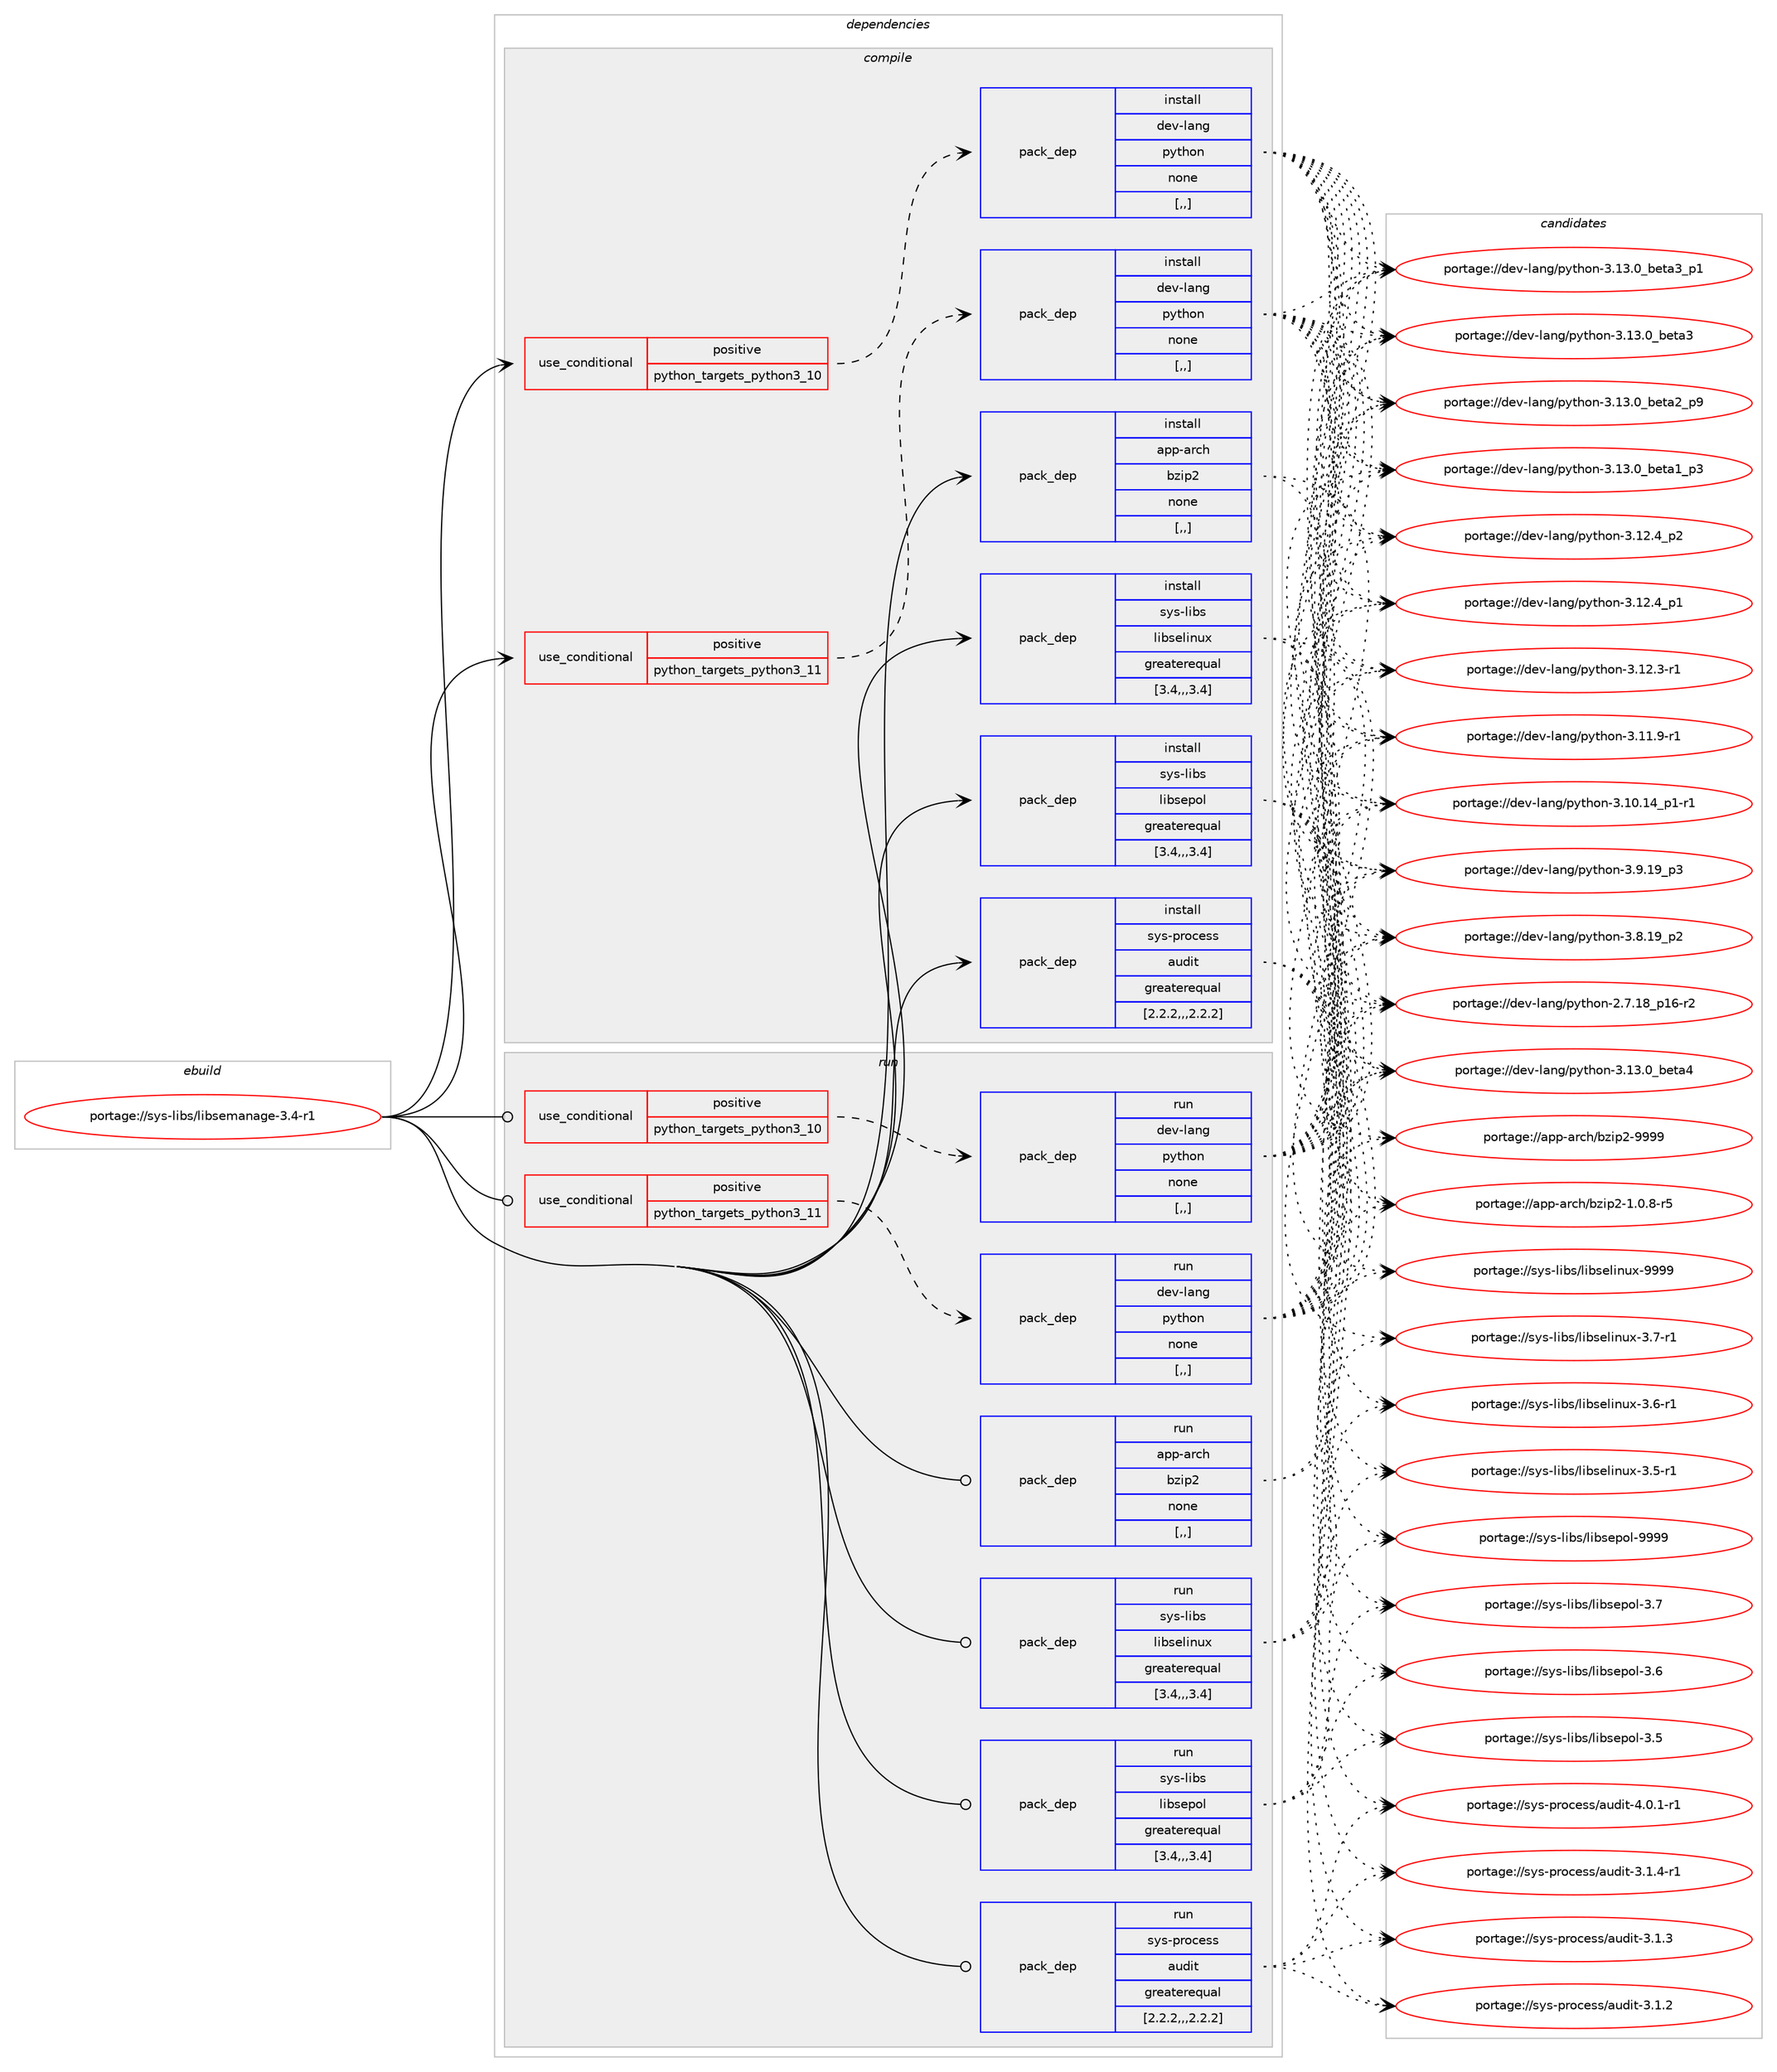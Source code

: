 digraph prolog {

# *************
# Graph options
# *************

newrank=true;
concentrate=true;
compound=true;
graph [rankdir=LR,fontname=Helvetica,fontsize=10,ranksep=1.5];#, ranksep=2.5, nodesep=0.2];
edge  [arrowhead=vee];
node  [fontname=Helvetica,fontsize=10];

# **********
# The ebuild
# **********

subgraph cluster_leftcol {
color=gray;
label=<<i>ebuild</i>>;
id [label="portage://sys-libs/libsemanage-3.4-r1", color=red, width=4, href="../sys-libs/libsemanage-3.4-r1.svg"];
}

# ****************
# The dependencies
# ****************

subgraph cluster_midcol {
color=gray;
label=<<i>dependencies</i>>;
subgraph cluster_compile {
fillcolor="#eeeeee";
style=filled;
label=<<i>compile</i>>;
subgraph cond117814 {
dependency441610 [label=<<TABLE BORDER="0" CELLBORDER="1" CELLSPACING="0" CELLPADDING="4"><TR><TD ROWSPAN="3" CELLPADDING="10">use_conditional</TD></TR><TR><TD>positive</TD></TR><TR><TD>python_targets_python3_10</TD></TR></TABLE>>, shape=none, color=red];
subgraph pack320798 {
dependency441611 [label=<<TABLE BORDER="0" CELLBORDER="1" CELLSPACING="0" CELLPADDING="4" WIDTH="220"><TR><TD ROWSPAN="6" CELLPADDING="30">pack_dep</TD></TR><TR><TD WIDTH="110">install</TD></TR><TR><TD>dev-lang</TD></TR><TR><TD>python</TD></TR><TR><TD>none</TD></TR><TR><TD>[,,]</TD></TR></TABLE>>, shape=none, color=blue];
}
dependency441610:e -> dependency441611:w [weight=20,style="dashed",arrowhead="vee"];
}
id:e -> dependency441610:w [weight=20,style="solid",arrowhead="vee"];
subgraph cond117815 {
dependency441612 [label=<<TABLE BORDER="0" CELLBORDER="1" CELLSPACING="0" CELLPADDING="4"><TR><TD ROWSPAN="3" CELLPADDING="10">use_conditional</TD></TR><TR><TD>positive</TD></TR><TR><TD>python_targets_python3_11</TD></TR></TABLE>>, shape=none, color=red];
subgraph pack320799 {
dependency441613 [label=<<TABLE BORDER="0" CELLBORDER="1" CELLSPACING="0" CELLPADDING="4" WIDTH="220"><TR><TD ROWSPAN="6" CELLPADDING="30">pack_dep</TD></TR><TR><TD WIDTH="110">install</TD></TR><TR><TD>dev-lang</TD></TR><TR><TD>python</TD></TR><TR><TD>none</TD></TR><TR><TD>[,,]</TD></TR></TABLE>>, shape=none, color=blue];
}
dependency441612:e -> dependency441613:w [weight=20,style="dashed",arrowhead="vee"];
}
id:e -> dependency441612:w [weight=20,style="solid",arrowhead="vee"];
subgraph pack320800 {
dependency441614 [label=<<TABLE BORDER="0" CELLBORDER="1" CELLSPACING="0" CELLPADDING="4" WIDTH="220"><TR><TD ROWSPAN="6" CELLPADDING="30">pack_dep</TD></TR><TR><TD WIDTH="110">install</TD></TR><TR><TD>app-arch</TD></TR><TR><TD>bzip2</TD></TR><TR><TD>none</TD></TR><TR><TD>[,,]</TD></TR></TABLE>>, shape=none, color=blue];
}
id:e -> dependency441614:w [weight=20,style="solid",arrowhead="vee"];
subgraph pack320801 {
dependency441615 [label=<<TABLE BORDER="0" CELLBORDER="1" CELLSPACING="0" CELLPADDING="4" WIDTH="220"><TR><TD ROWSPAN="6" CELLPADDING="30">pack_dep</TD></TR><TR><TD WIDTH="110">install</TD></TR><TR><TD>sys-libs</TD></TR><TR><TD>libselinux</TD></TR><TR><TD>greaterequal</TD></TR><TR><TD>[3.4,,,3.4]</TD></TR></TABLE>>, shape=none, color=blue];
}
id:e -> dependency441615:w [weight=20,style="solid",arrowhead="vee"];
subgraph pack320802 {
dependency441616 [label=<<TABLE BORDER="0" CELLBORDER="1" CELLSPACING="0" CELLPADDING="4" WIDTH="220"><TR><TD ROWSPAN="6" CELLPADDING="30">pack_dep</TD></TR><TR><TD WIDTH="110">install</TD></TR><TR><TD>sys-libs</TD></TR><TR><TD>libsepol</TD></TR><TR><TD>greaterequal</TD></TR><TR><TD>[3.4,,,3.4]</TD></TR></TABLE>>, shape=none, color=blue];
}
id:e -> dependency441616:w [weight=20,style="solid",arrowhead="vee"];
subgraph pack320803 {
dependency441617 [label=<<TABLE BORDER="0" CELLBORDER="1" CELLSPACING="0" CELLPADDING="4" WIDTH="220"><TR><TD ROWSPAN="6" CELLPADDING="30">pack_dep</TD></TR><TR><TD WIDTH="110">install</TD></TR><TR><TD>sys-process</TD></TR><TR><TD>audit</TD></TR><TR><TD>greaterequal</TD></TR><TR><TD>[2.2.2,,,2.2.2]</TD></TR></TABLE>>, shape=none, color=blue];
}
id:e -> dependency441617:w [weight=20,style="solid",arrowhead="vee"];
}
subgraph cluster_compileandrun {
fillcolor="#eeeeee";
style=filled;
label=<<i>compile and run</i>>;
}
subgraph cluster_run {
fillcolor="#eeeeee";
style=filled;
label=<<i>run</i>>;
subgraph cond117816 {
dependency441618 [label=<<TABLE BORDER="0" CELLBORDER="1" CELLSPACING="0" CELLPADDING="4"><TR><TD ROWSPAN="3" CELLPADDING="10">use_conditional</TD></TR><TR><TD>positive</TD></TR><TR><TD>python_targets_python3_10</TD></TR></TABLE>>, shape=none, color=red];
subgraph pack320804 {
dependency441619 [label=<<TABLE BORDER="0" CELLBORDER="1" CELLSPACING="0" CELLPADDING="4" WIDTH="220"><TR><TD ROWSPAN="6" CELLPADDING="30">pack_dep</TD></TR><TR><TD WIDTH="110">run</TD></TR><TR><TD>dev-lang</TD></TR><TR><TD>python</TD></TR><TR><TD>none</TD></TR><TR><TD>[,,]</TD></TR></TABLE>>, shape=none, color=blue];
}
dependency441618:e -> dependency441619:w [weight=20,style="dashed",arrowhead="vee"];
}
id:e -> dependency441618:w [weight=20,style="solid",arrowhead="odot"];
subgraph cond117817 {
dependency441620 [label=<<TABLE BORDER="0" CELLBORDER="1" CELLSPACING="0" CELLPADDING="4"><TR><TD ROWSPAN="3" CELLPADDING="10">use_conditional</TD></TR><TR><TD>positive</TD></TR><TR><TD>python_targets_python3_11</TD></TR></TABLE>>, shape=none, color=red];
subgraph pack320805 {
dependency441621 [label=<<TABLE BORDER="0" CELLBORDER="1" CELLSPACING="0" CELLPADDING="4" WIDTH="220"><TR><TD ROWSPAN="6" CELLPADDING="30">pack_dep</TD></TR><TR><TD WIDTH="110">run</TD></TR><TR><TD>dev-lang</TD></TR><TR><TD>python</TD></TR><TR><TD>none</TD></TR><TR><TD>[,,]</TD></TR></TABLE>>, shape=none, color=blue];
}
dependency441620:e -> dependency441621:w [weight=20,style="dashed",arrowhead="vee"];
}
id:e -> dependency441620:w [weight=20,style="solid",arrowhead="odot"];
subgraph pack320806 {
dependency441622 [label=<<TABLE BORDER="0" CELLBORDER="1" CELLSPACING="0" CELLPADDING="4" WIDTH="220"><TR><TD ROWSPAN="6" CELLPADDING="30">pack_dep</TD></TR><TR><TD WIDTH="110">run</TD></TR><TR><TD>app-arch</TD></TR><TR><TD>bzip2</TD></TR><TR><TD>none</TD></TR><TR><TD>[,,]</TD></TR></TABLE>>, shape=none, color=blue];
}
id:e -> dependency441622:w [weight=20,style="solid",arrowhead="odot"];
subgraph pack320807 {
dependency441623 [label=<<TABLE BORDER="0" CELLBORDER="1" CELLSPACING="0" CELLPADDING="4" WIDTH="220"><TR><TD ROWSPAN="6" CELLPADDING="30">pack_dep</TD></TR><TR><TD WIDTH="110">run</TD></TR><TR><TD>sys-libs</TD></TR><TR><TD>libselinux</TD></TR><TR><TD>greaterequal</TD></TR><TR><TD>[3.4,,,3.4]</TD></TR></TABLE>>, shape=none, color=blue];
}
id:e -> dependency441623:w [weight=20,style="solid",arrowhead="odot"];
subgraph pack320808 {
dependency441624 [label=<<TABLE BORDER="0" CELLBORDER="1" CELLSPACING="0" CELLPADDING="4" WIDTH="220"><TR><TD ROWSPAN="6" CELLPADDING="30">pack_dep</TD></TR><TR><TD WIDTH="110">run</TD></TR><TR><TD>sys-libs</TD></TR><TR><TD>libsepol</TD></TR><TR><TD>greaterequal</TD></TR><TR><TD>[3.4,,,3.4]</TD></TR></TABLE>>, shape=none, color=blue];
}
id:e -> dependency441624:w [weight=20,style="solid",arrowhead="odot"];
subgraph pack320809 {
dependency441625 [label=<<TABLE BORDER="0" CELLBORDER="1" CELLSPACING="0" CELLPADDING="4" WIDTH="220"><TR><TD ROWSPAN="6" CELLPADDING="30">pack_dep</TD></TR><TR><TD WIDTH="110">run</TD></TR><TR><TD>sys-process</TD></TR><TR><TD>audit</TD></TR><TR><TD>greaterequal</TD></TR><TR><TD>[2.2.2,,,2.2.2]</TD></TR></TABLE>>, shape=none, color=blue];
}
id:e -> dependency441625:w [weight=20,style="solid",arrowhead="odot"];
}
}

# **************
# The candidates
# **************

subgraph cluster_choices {
rank=same;
color=gray;
label=<<i>candidates</i>>;

subgraph choice320798 {
color=black;
nodesep=1;
choice1001011184510897110103471121211161041111104551464951464895981011169752 [label="portage://dev-lang/python-3.13.0_beta4", color=red, width=4,href="../dev-lang/python-3.13.0_beta4.svg"];
choice10010111845108971101034711212111610411111045514649514648959810111697519511249 [label="portage://dev-lang/python-3.13.0_beta3_p1", color=red, width=4,href="../dev-lang/python-3.13.0_beta3_p1.svg"];
choice1001011184510897110103471121211161041111104551464951464895981011169751 [label="portage://dev-lang/python-3.13.0_beta3", color=red, width=4,href="../dev-lang/python-3.13.0_beta3.svg"];
choice10010111845108971101034711212111610411111045514649514648959810111697509511257 [label="portage://dev-lang/python-3.13.0_beta2_p9", color=red, width=4,href="../dev-lang/python-3.13.0_beta2_p9.svg"];
choice10010111845108971101034711212111610411111045514649514648959810111697499511251 [label="portage://dev-lang/python-3.13.0_beta1_p3", color=red, width=4,href="../dev-lang/python-3.13.0_beta1_p3.svg"];
choice100101118451089711010347112121116104111110455146495046529511250 [label="portage://dev-lang/python-3.12.4_p2", color=red, width=4,href="../dev-lang/python-3.12.4_p2.svg"];
choice100101118451089711010347112121116104111110455146495046529511249 [label="portage://dev-lang/python-3.12.4_p1", color=red, width=4,href="../dev-lang/python-3.12.4_p1.svg"];
choice100101118451089711010347112121116104111110455146495046514511449 [label="portage://dev-lang/python-3.12.3-r1", color=red, width=4,href="../dev-lang/python-3.12.3-r1.svg"];
choice100101118451089711010347112121116104111110455146494946574511449 [label="portage://dev-lang/python-3.11.9-r1", color=red, width=4,href="../dev-lang/python-3.11.9-r1.svg"];
choice100101118451089711010347112121116104111110455146494846495295112494511449 [label="portage://dev-lang/python-3.10.14_p1-r1", color=red, width=4,href="../dev-lang/python-3.10.14_p1-r1.svg"];
choice100101118451089711010347112121116104111110455146574649579511251 [label="portage://dev-lang/python-3.9.19_p3", color=red, width=4,href="../dev-lang/python-3.9.19_p3.svg"];
choice100101118451089711010347112121116104111110455146564649579511250 [label="portage://dev-lang/python-3.8.19_p2", color=red, width=4,href="../dev-lang/python-3.8.19_p2.svg"];
choice100101118451089711010347112121116104111110455046554649569511249544511450 [label="portage://dev-lang/python-2.7.18_p16-r2", color=red, width=4,href="../dev-lang/python-2.7.18_p16-r2.svg"];
dependency441611:e -> choice1001011184510897110103471121211161041111104551464951464895981011169752:w [style=dotted,weight="100"];
dependency441611:e -> choice10010111845108971101034711212111610411111045514649514648959810111697519511249:w [style=dotted,weight="100"];
dependency441611:e -> choice1001011184510897110103471121211161041111104551464951464895981011169751:w [style=dotted,weight="100"];
dependency441611:e -> choice10010111845108971101034711212111610411111045514649514648959810111697509511257:w [style=dotted,weight="100"];
dependency441611:e -> choice10010111845108971101034711212111610411111045514649514648959810111697499511251:w [style=dotted,weight="100"];
dependency441611:e -> choice100101118451089711010347112121116104111110455146495046529511250:w [style=dotted,weight="100"];
dependency441611:e -> choice100101118451089711010347112121116104111110455146495046529511249:w [style=dotted,weight="100"];
dependency441611:e -> choice100101118451089711010347112121116104111110455146495046514511449:w [style=dotted,weight="100"];
dependency441611:e -> choice100101118451089711010347112121116104111110455146494946574511449:w [style=dotted,weight="100"];
dependency441611:e -> choice100101118451089711010347112121116104111110455146494846495295112494511449:w [style=dotted,weight="100"];
dependency441611:e -> choice100101118451089711010347112121116104111110455146574649579511251:w [style=dotted,weight="100"];
dependency441611:e -> choice100101118451089711010347112121116104111110455146564649579511250:w [style=dotted,weight="100"];
dependency441611:e -> choice100101118451089711010347112121116104111110455046554649569511249544511450:w [style=dotted,weight="100"];
}
subgraph choice320799 {
color=black;
nodesep=1;
choice1001011184510897110103471121211161041111104551464951464895981011169752 [label="portage://dev-lang/python-3.13.0_beta4", color=red, width=4,href="../dev-lang/python-3.13.0_beta4.svg"];
choice10010111845108971101034711212111610411111045514649514648959810111697519511249 [label="portage://dev-lang/python-3.13.0_beta3_p1", color=red, width=4,href="../dev-lang/python-3.13.0_beta3_p1.svg"];
choice1001011184510897110103471121211161041111104551464951464895981011169751 [label="portage://dev-lang/python-3.13.0_beta3", color=red, width=4,href="../dev-lang/python-3.13.0_beta3.svg"];
choice10010111845108971101034711212111610411111045514649514648959810111697509511257 [label="portage://dev-lang/python-3.13.0_beta2_p9", color=red, width=4,href="../dev-lang/python-3.13.0_beta2_p9.svg"];
choice10010111845108971101034711212111610411111045514649514648959810111697499511251 [label="portage://dev-lang/python-3.13.0_beta1_p3", color=red, width=4,href="../dev-lang/python-3.13.0_beta1_p3.svg"];
choice100101118451089711010347112121116104111110455146495046529511250 [label="portage://dev-lang/python-3.12.4_p2", color=red, width=4,href="../dev-lang/python-3.12.4_p2.svg"];
choice100101118451089711010347112121116104111110455146495046529511249 [label="portage://dev-lang/python-3.12.4_p1", color=red, width=4,href="../dev-lang/python-3.12.4_p1.svg"];
choice100101118451089711010347112121116104111110455146495046514511449 [label="portage://dev-lang/python-3.12.3-r1", color=red, width=4,href="../dev-lang/python-3.12.3-r1.svg"];
choice100101118451089711010347112121116104111110455146494946574511449 [label="portage://dev-lang/python-3.11.9-r1", color=red, width=4,href="../dev-lang/python-3.11.9-r1.svg"];
choice100101118451089711010347112121116104111110455146494846495295112494511449 [label="portage://dev-lang/python-3.10.14_p1-r1", color=red, width=4,href="../dev-lang/python-3.10.14_p1-r1.svg"];
choice100101118451089711010347112121116104111110455146574649579511251 [label="portage://dev-lang/python-3.9.19_p3", color=red, width=4,href="../dev-lang/python-3.9.19_p3.svg"];
choice100101118451089711010347112121116104111110455146564649579511250 [label="portage://dev-lang/python-3.8.19_p2", color=red, width=4,href="../dev-lang/python-3.8.19_p2.svg"];
choice100101118451089711010347112121116104111110455046554649569511249544511450 [label="portage://dev-lang/python-2.7.18_p16-r2", color=red, width=4,href="../dev-lang/python-2.7.18_p16-r2.svg"];
dependency441613:e -> choice1001011184510897110103471121211161041111104551464951464895981011169752:w [style=dotted,weight="100"];
dependency441613:e -> choice10010111845108971101034711212111610411111045514649514648959810111697519511249:w [style=dotted,weight="100"];
dependency441613:e -> choice1001011184510897110103471121211161041111104551464951464895981011169751:w [style=dotted,weight="100"];
dependency441613:e -> choice10010111845108971101034711212111610411111045514649514648959810111697509511257:w [style=dotted,weight="100"];
dependency441613:e -> choice10010111845108971101034711212111610411111045514649514648959810111697499511251:w [style=dotted,weight="100"];
dependency441613:e -> choice100101118451089711010347112121116104111110455146495046529511250:w [style=dotted,weight="100"];
dependency441613:e -> choice100101118451089711010347112121116104111110455146495046529511249:w [style=dotted,weight="100"];
dependency441613:e -> choice100101118451089711010347112121116104111110455146495046514511449:w [style=dotted,weight="100"];
dependency441613:e -> choice100101118451089711010347112121116104111110455146494946574511449:w [style=dotted,weight="100"];
dependency441613:e -> choice100101118451089711010347112121116104111110455146494846495295112494511449:w [style=dotted,weight="100"];
dependency441613:e -> choice100101118451089711010347112121116104111110455146574649579511251:w [style=dotted,weight="100"];
dependency441613:e -> choice100101118451089711010347112121116104111110455146564649579511250:w [style=dotted,weight="100"];
dependency441613:e -> choice100101118451089711010347112121116104111110455046554649569511249544511450:w [style=dotted,weight="100"];
}
subgraph choice320800 {
color=black;
nodesep=1;
choice971121124597114991044798122105112504557575757 [label="portage://app-arch/bzip2-9999", color=red, width=4,href="../app-arch/bzip2-9999.svg"];
choice971121124597114991044798122105112504549464846564511453 [label="portage://app-arch/bzip2-1.0.8-r5", color=red, width=4,href="../app-arch/bzip2-1.0.8-r5.svg"];
dependency441614:e -> choice971121124597114991044798122105112504557575757:w [style=dotted,weight="100"];
dependency441614:e -> choice971121124597114991044798122105112504549464846564511453:w [style=dotted,weight="100"];
}
subgraph choice320801 {
color=black;
nodesep=1;
choice115121115451081059811547108105981151011081051101171204557575757 [label="portage://sys-libs/libselinux-9999", color=red, width=4,href="../sys-libs/libselinux-9999.svg"];
choice11512111545108105981154710810598115101108105110117120455146554511449 [label="portage://sys-libs/libselinux-3.7-r1", color=red, width=4,href="../sys-libs/libselinux-3.7-r1.svg"];
choice11512111545108105981154710810598115101108105110117120455146544511449 [label="portage://sys-libs/libselinux-3.6-r1", color=red, width=4,href="../sys-libs/libselinux-3.6-r1.svg"];
choice11512111545108105981154710810598115101108105110117120455146534511449 [label="portage://sys-libs/libselinux-3.5-r1", color=red, width=4,href="../sys-libs/libselinux-3.5-r1.svg"];
dependency441615:e -> choice115121115451081059811547108105981151011081051101171204557575757:w [style=dotted,weight="100"];
dependency441615:e -> choice11512111545108105981154710810598115101108105110117120455146554511449:w [style=dotted,weight="100"];
dependency441615:e -> choice11512111545108105981154710810598115101108105110117120455146544511449:w [style=dotted,weight="100"];
dependency441615:e -> choice11512111545108105981154710810598115101108105110117120455146534511449:w [style=dotted,weight="100"];
}
subgraph choice320802 {
color=black;
nodesep=1;
choice115121115451081059811547108105981151011121111084557575757 [label="portage://sys-libs/libsepol-9999", color=red, width=4,href="../sys-libs/libsepol-9999.svg"];
choice1151211154510810598115471081059811510111211110845514655 [label="portage://sys-libs/libsepol-3.7", color=red, width=4,href="../sys-libs/libsepol-3.7.svg"];
choice1151211154510810598115471081059811510111211110845514654 [label="portage://sys-libs/libsepol-3.6", color=red, width=4,href="../sys-libs/libsepol-3.6.svg"];
choice1151211154510810598115471081059811510111211110845514653 [label="portage://sys-libs/libsepol-3.5", color=red, width=4,href="../sys-libs/libsepol-3.5.svg"];
dependency441616:e -> choice115121115451081059811547108105981151011121111084557575757:w [style=dotted,weight="100"];
dependency441616:e -> choice1151211154510810598115471081059811510111211110845514655:w [style=dotted,weight="100"];
dependency441616:e -> choice1151211154510810598115471081059811510111211110845514654:w [style=dotted,weight="100"];
dependency441616:e -> choice1151211154510810598115471081059811510111211110845514653:w [style=dotted,weight="100"];
}
subgraph choice320803 {
color=black;
nodesep=1;
choice115121115451121141119910111511547971171001051164552464846494511449 [label="portage://sys-process/audit-4.0.1-r1", color=red, width=4,href="../sys-process/audit-4.0.1-r1.svg"];
choice115121115451121141119910111511547971171001051164551464946524511449 [label="portage://sys-process/audit-3.1.4-r1", color=red, width=4,href="../sys-process/audit-3.1.4-r1.svg"];
choice11512111545112114111991011151154797117100105116455146494651 [label="portage://sys-process/audit-3.1.3", color=red, width=4,href="../sys-process/audit-3.1.3.svg"];
choice11512111545112114111991011151154797117100105116455146494650 [label="portage://sys-process/audit-3.1.2", color=red, width=4,href="../sys-process/audit-3.1.2.svg"];
dependency441617:e -> choice115121115451121141119910111511547971171001051164552464846494511449:w [style=dotted,weight="100"];
dependency441617:e -> choice115121115451121141119910111511547971171001051164551464946524511449:w [style=dotted,weight="100"];
dependency441617:e -> choice11512111545112114111991011151154797117100105116455146494651:w [style=dotted,weight="100"];
dependency441617:e -> choice11512111545112114111991011151154797117100105116455146494650:w [style=dotted,weight="100"];
}
subgraph choice320804 {
color=black;
nodesep=1;
choice1001011184510897110103471121211161041111104551464951464895981011169752 [label="portage://dev-lang/python-3.13.0_beta4", color=red, width=4,href="../dev-lang/python-3.13.0_beta4.svg"];
choice10010111845108971101034711212111610411111045514649514648959810111697519511249 [label="portage://dev-lang/python-3.13.0_beta3_p1", color=red, width=4,href="../dev-lang/python-3.13.0_beta3_p1.svg"];
choice1001011184510897110103471121211161041111104551464951464895981011169751 [label="portage://dev-lang/python-3.13.0_beta3", color=red, width=4,href="../dev-lang/python-3.13.0_beta3.svg"];
choice10010111845108971101034711212111610411111045514649514648959810111697509511257 [label="portage://dev-lang/python-3.13.0_beta2_p9", color=red, width=4,href="../dev-lang/python-3.13.0_beta2_p9.svg"];
choice10010111845108971101034711212111610411111045514649514648959810111697499511251 [label="portage://dev-lang/python-3.13.0_beta1_p3", color=red, width=4,href="../dev-lang/python-3.13.0_beta1_p3.svg"];
choice100101118451089711010347112121116104111110455146495046529511250 [label="portage://dev-lang/python-3.12.4_p2", color=red, width=4,href="../dev-lang/python-3.12.4_p2.svg"];
choice100101118451089711010347112121116104111110455146495046529511249 [label="portage://dev-lang/python-3.12.4_p1", color=red, width=4,href="../dev-lang/python-3.12.4_p1.svg"];
choice100101118451089711010347112121116104111110455146495046514511449 [label="portage://dev-lang/python-3.12.3-r1", color=red, width=4,href="../dev-lang/python-3.12.3-r1.svg"];
choice100101118451089711010347112121116104111110455146494946574511449 [label="portage://dev-lang/python-3.11.9-r1", color=red, width=4,href="../dev-lang/python-3.11.9-r1.svg"];
choice100101118451089711010347112121116104111110455146494846495295112494511449 [label="portage://dev-lang/python-3.10.14_p1-r1", color=red, width=4,href="../dev-lang/python-3.10.14_p1-r1.svg"];
choice100101118451089711010347112121116104111110455146574649579511251 [label="portage://dev-lang/python-3.9.19_p3", color=red, width=4,href="../dev-lang/python-3.9.19_p3.svg"];
choice100101118451089711010347112121116104111110455146564649579511250 [label="portage://dev-lang/python-3.8.19_p2", color=red, width=4,href="../dev-lang/python-3.8.19_p2.svg"];
choice100101118451089711010347112121116104111110455046554649569511249544511450 [label="portage://dev-lang/python-2.7.18_p16-r2", color=red, width=4,href="../dev-lang/python-2.7.18_p16-r2.svg"];
dependency441619:e -> choice1001011184510897110103471121211161041111104551464951464895981011169752:w [style=dotted,weight="100"];
dependency441619:e -> choice10010111845108971101034711212111610411111045514649514648959810111697519511249:w [style=dotted,weight="100"];
dependency441619:e -> choice1001011184510897110103471121211161041111104551464951464895981011169751:w [style=dotted,weight="100"];
dependency441619:e -> choice10010111845108971101034711212111610411111045514649514648959810111697509511257:w [style=dotted,weight="100"];
dependency441619:e -> choice10010111845108971101034711212111610411111045514649514648959810111697499511251:w [style=dotted,weight="100"];
dependency441619:e -> choice100101118451089711010347112121116104111110455146495046529511250:w [style=dotted,weight="100"];
dependency441619:e -> choice100101118451089711010347112121116104111110455146495046529511249:w [style=dotted,weight="100"];
dependency441619:e -> choice100101118451089711010347112121116104111110455146495046514511449:w [style=dotted,weight="100"];
dependency441619:e -> choice100101118451089711010347112121116104111110455146494946574511449:w [style=dotted,weight="100"];
dependency441619:e -> choice100101118451089711010347112121116104111110455146494846495295112494511449:w [style=dotted,weight="100"];
dependency441619:e -> choice100101118451089711010347112121116104111110455146574649579511251:w [style=dotted,weight="100"];
dependency441619:e -> choice100101118451089711010347112121116104111110455146564649579511250:w [style=dotted,weight="100"];
dependency441619:e -> choice100101118451089711010347112121116104111110455046554649569511249544511450:w [style=dotted,weight="100"];
}
subgraph choice320805 {
color=black;
nodesep=1;
choice1001011184510897110103471121211161041111104551464951464895981011169752 [label="portage://dev-lang/python-3.13.0_beta4", color=red, width=4,href="../dev-lang/python-3.13.0_beta4.svg"];
choice10010111845108971101034711212111610411111045514649514648959810111697519511249 [label="portage://dev-lang/python-3.13.0_beta3_p1", color=red, width=4,href="../dev-lang/python-3.13.0_beta3_p1.svg"];
choice1001011184510897110103471121211161041111104551464951464895981011169751 [label="portage://dev-lang/python-3.13.0_beta3", color=red, width=4,href="../dev-lang/python-3.13.0_beta3.svg"];
choice10010111845108971101034711212111610411111045514649514648959810111697509511257 [label="portage://dev-lang/python-3.13.0_beta2_p9", color=red, width=4,href="../dev-lang/python-3.13.0_beta2_p9.svg"];
choice10010111845108971101034711212111610411111045514649514648959810111697499511251 [label="portage://dev-lang/python-3.13.0_beta1_p3", color=red, width=4,href="../dev-lang/python-3.13.0_beta1_p3.svg"];
choice100101118451089711010347112121116104111110455146495046529511250 [label="portage://dev-lang/python-3.12.4_p2", color=red, width=4,href="../dev-lang/python-3.12.4_p2.svg"];
choice100101118451089711010347112121116104111110455146495046529511249 [label="portage://dev-lang/python-3.12.4_p1", color=red, width=4,href="../dev-lang/python-3.12.4_p1.svg"];
choice100101118451089711010347112121116104111110455146495046514511449 [label="portage://dev-lang/python-3.12.3-r1", color=red, width=4,href="../dev-lang/python-3.12.3-r1.svg"];
choice100101118451089711010347112121116104111110455146494946574511449 [label="portage://dev-lang/python-3.11.9-r1", color=red, width=4,href="../dev-lang/python-3.11.9-r1.svg"];
choice100101118451089711010347112121116104111110455146494846495295112494511449 [label="portage://dev-lang/python-3.10.14_p1-r1", color=red, width=4,href="../dev-lang/python-3.10.14_p1-r1.svg"];
choice100101118451089711010347112121116104111110455146574649579511251 [label="portage://dev-lang/python-3.9.19_p3", color=red, width=4,href="../dev-lang/python-3.9.19_p3.svg"];
choice100101118451089711010347112121116104111110455146564649579511250 [label="portage://dev-lang/python-3.8.19_p2", color=red, width=4,href="../dev-lang/python-3.8.19_p2.svg"];
choice100101118451089711010347112121116104111110455046554649569511249544511450 [label="portage://dev-lang/python-2.7.18_p16-r2", color=red, width=4,href="../dev-lang/python-2.7.18_p16-r2.svg"];
dependency441621:e -> choice1001011184510897110103471121211161041111104551464951464895981011169752:w [style=dotted,weight="100"];
dependency441621:e -> choice10010111845108971101034711212111610411111045514649514648959810111697519511249:w [style=dotted,weight="100"];
dependency441621:e -> choice1001011184510897110103471121211161041111104551464951464895981011169751:w [style=dotted,weight="100"];
dependency441621:e -> choice10010111845108971101034711212111610411111045514649514648959810111697509511257:w [style=dotted,weight="100"];
dependency441621:e -> choice10010111845108971101034711212111610411111045514649514648959810111697499511251:w [style=dotted,weight="100"];
dependency441621:e -> choice100101118451089711010347112121116104111110455146495046529511250:w [style=dotted,weight="100"];
dependency441621:e -> choice100101118451089711010347112121116104111110455146495046529511249:w [style=dotted,weight="100"];
dependency441621:e -> choice100101118451089711010347112121116104111110455146495046514511449:w [style=dotted,weight="100"];
dependency441621:e -> choice100101118451089711010347112121116104111110455146494946574511449:w [style=dotted,weight="100"];
dependency441621:e -> choice100101118451089711010347112121116104111110455146494846495295112494511449:w [style=dotted,weight="100"];
dependency441621:e -> choice100101118451089711010347112121116104111110455146574649579511251:w [style=dotted,weight="100"];
dependency441621:e -> choice100101118451089711010347112121116104111110455146564649579511250:w [style=dotted,weight="100"];
dependency441621:e -> choice100101118451089711010347112121116104111110455046554649569511249544511450:w [style=dotted,weight="100"];
}
subgraph choice320806 {
color=black;
nodesep=1;
choice971121124597114991044798122105112504557575757 [label="portage://app-arch/bzip2-9999", color=red, width=4,href="../app-arch/bzip2-9999.svg"];
choice971121124597114991044798122105112504549464846564511453 [label="portage://app-arch/bzip2-1.0.8-r5", color=red, width=4,href="../app-arch/bzip2-1.0.8-r5.svg"];
dependency441622:e -> choice971121124597114991044798122105112504557575757:w [style=dotted,weight="100"];
dependency441622:e -> choice971121124597114991044798122105112504549464846564511453:w [style=dotted,weight="100"];
}
subgraph choice320807 {
color=black;
nodesep=1;
choice115121115451081059811547108105981151011081051101171204557575757 [label="portage://sys-libs/libselinux-9999", color=red, width=4,href="../sys-libs/libselinux-9999.svg"];
choice11512111545108105981154710810598115101108105110117120455146554511449 [label="portage://sys-libs/libselinux-3.7-r1", color=red, width=4,href="../sys-libs/libselinux-3.7-r1.svg"];
choice11512111545108105981154710810598115101108105110117120455146544511449 [label="portage://sys-libs/libselinux-3.6-r1", color=red, width=4,href="../sys-libs/libselinux-3.6-r1.svg"];
choice11512111545108105981154710810598115101108105110117120455146534511449 [label="portage://sys-libs/libselinux-3.5-r1", color=red, width=4,href="../sys-libs/libselinux-3.5-r1.svg"];
dependency441623:e -> choice115121115451081059811547108105981151011081051101171204557575757:w [style=dotted,weight="100"];
dependency441623:e -> choice11512111545108105981154710810598115101108105110117120455146554511449:w [style=dotted,weight="100"];
dependency441623:e -> choice11512111545108105981154710810598115101108105110117120455146544511449:w [style=dotted,weight="100"];
dependency441623:e -> choice11512111545108105981154710810598115101108105110117120455146534511449:w [style=dotted,weight="100"];
}
subgraph choice320808 {
color=black;
nodesep=1;
choice115121115451081059811547108105981151011121111084557575757 [label="portage://sys-libs/libsepol-9999", color=red, width=4,href="../sys-libs/libsepol-9999.svg"];
choice1151211154510810598115471081059811510111211110845514655 [label="portage://sys-libs/libsepol-3.7", color=red, width=4,href="../sys-libs/libsepol-3.7.svg"];
choice1151211154510810598115471081059811510111211110845514654 [label="portage://sys-libs/libsepol-3.6", color=red, width=4,href="../sys-libs/libsepol-3.6.svg"];
choice1151211154510810598115471081059811510111211110845514653 [label="portage://sys-libs/libsepol-3.5", color=red, width=4,href="../sys-libs/libsepol-3.5.svg"];
dependency441624:e -> choice115121115451081059811547108105981151011121111084557575757:w [style=dotted,weight="100"];
dependency441624:e -> choice1151211154510810598115471081059811510111211110845514655:w [style=dotted,weight="100"];
dependency441624:e -> choice1151211154510810598115471081059811510111211110845514654:w [style=dotted,weight="100"];
dependency441624:e -> choice1151211154510810598115471081059811510111211110845514653:w [style=dotted,weight="100"];
}
subgraph choice320809 {
color=black;
nodesep=1;
choice115121115451121141119910111511547971171001051164552464846494511449 [label="portage://sys-process/audit-4.0.1-r1", color=red, width=4,href="../sys-process/audit-4.0.1-r1.svg"];
choice115121115451121141119910111511547971171001051164551464946524511449 [label="portage://sys-process/audit-3.1.4-r1", color=red, width=4,href="../sys-process/audit-3.1.4-r1.svg"];
choice11512111545112114111991011151154797117100105116455146494651 [label="portage://sys-process/audit-3.1.3", color=red, width=4,href="../sys-process/audit-3.1.3.svg"];
choice11512111545112114111991011151154797117100105116455146494650 [label="portage://sys-process/audit-3.1.2", color=red, width=4,href="../sys-process/audit-3.1.2.svg"];
dependency441625:e -> choice115121115451121141119910111511547971171001051164552464846494511449:w [style=dotted,weight="100"];
dependency441625:e -> choice115121115451121141119910111511547971171001051164551464946524511449:w [style=dotted,weight="100"];
dependency441625:e -> choice11512111545112114111991011151154797117100105116455146494651:w [style=dotted,weight="100"];
dependency441625:e -> choice11512111545112114111991011151154797117100105116455146494650:w [style=dotted,weight="100"];
}
}

}
